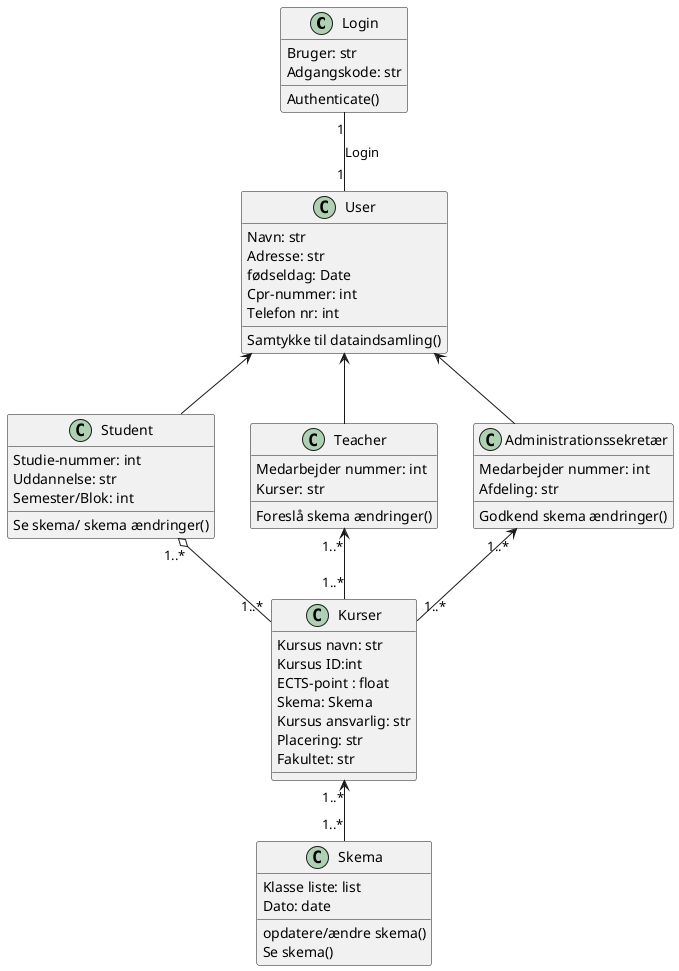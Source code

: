 @startuml
'https://plantuml.com/class-diagram

class Login{
Bruger: str
Adgangskode: str
Authenticate()
}

class User {
Navn: str
Adresse: str
fødseldag: Date
Cpr-nummer: int
Telefon nr: int
Samtykke til dataindsamling()
}

class Student {
Studie-nummer: int
Uddannelse: str
Semester/Blok: int
Se skema/ skema ændringer()
}



class Teacher{
Medarbejder nummer: int
Kurser: str
Foreslå skema ændringer()
}

class Administrationssekretær {
Medarbejder nummer: int
Afdeling: str
Godkend skema ændringer()
}

class Kurser {
Kursus navn: str
Kursus ID:int
ECTS-point : float
Skema: Skema
Kursus ansvarlig: str
Placering: str
Fakultet: str

}

class Skema {
Klasse liste: list
Dato: date
opdatere/ændre skema()
Se skema()
}


Login "1" -- "1" User : Login
User <--  Teacher
User <-- Student
User <-- Administrationssekretær

Kurser "1..*" <-- "1..*" Skema

Teacher "1..*" <-- "1..*" Kurser
Student "1..*" o-- "1..*" Kurser
Administrationssekretær "1..*" <-- "1..*" Kurser


@enduml